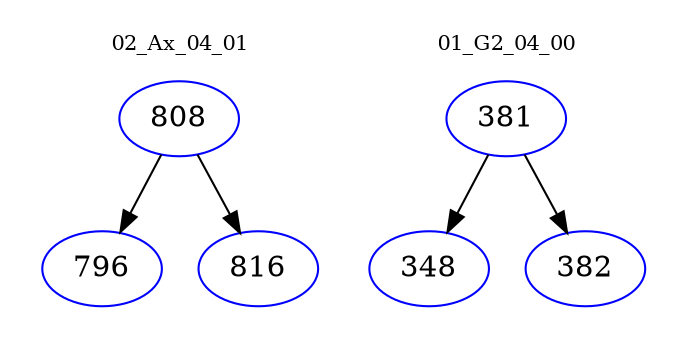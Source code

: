digraph{
subgraph cluster_0 {
color = white
label = "02_Ax_04_01";
fontsize=10;
T0_808 [label="808", color="blue"]
T0_808 -> T0_796 [color="black"]
T0_796 [label="796", color="blue"]
T0_808 -> T0_816 [color="black"]
T0_816 [label="816", color="blue"]
}
subgraph cluster_1 {
color = white
label = "01_G2_04_00";
fontsize=10;
T1_381 [label="381", color="blue"]
T1_381 -> T1_348 [color="black"]
T1_348 [label="348", color="blue"]
T1_381 -> T1_382 [color="black"]
T1_382 [label="382", color="blue"]
}
}
